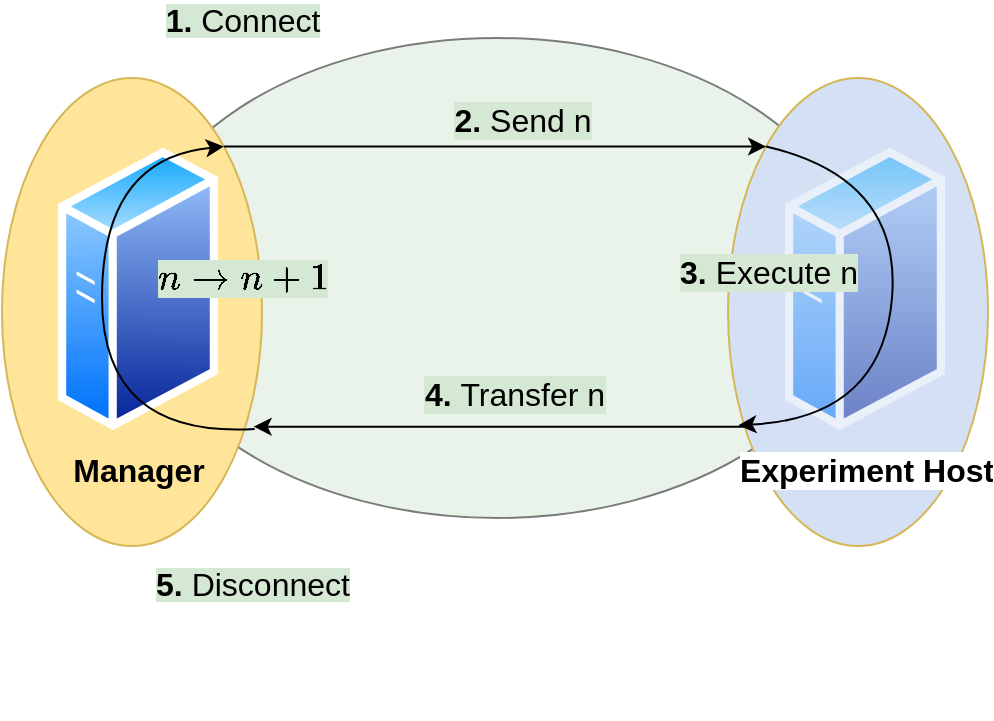 <mxfile pages="4" version="11.2.5" type="device"><diagram id="jKR84OO0y7PQxvEtpUbT" name="Query"><mxGraphModel dx="1038" dy="501" grid="1" gridSize="10" guides="1" tooltips="1" connect="1" arrows="1" fold="1" page="1" pageScale="1" pageWidth="827" pageHeight="1169" math="1" shadow="0"><root><mxCell id="8wYWl3xP8FOfJEQ-FhYc-0"/><mxCell id="8wYWl3xP8FOfJEQ-FhYc-1" parent="8wYWl3xP8FOfJEQ-FhYc-0"/><mxCell id="8wYWl3xP8FOfJEQ-FhYc-66" value="" style="ellipse;whiteSpace=wrap;html=1;fillColor=#D5E8D4;opacity=50;" parent="8wYWl3xP8FOfJEQ-FhYc-1" vertex="1"><mxGeometry x="135" y="630" width="365" height="240" as="geometry"/></mxCell><mxCell id="8wYWl3xP8FOfJEQ-FhYc-21" value="" style="edgeStyle=orthogonalEdgeStyle;rounded=0;orthogonalLoop=1;jettySize=auto;html=1;entryX=0.065;entryY=0.745;entryDx=0;entryDy=0;strokeColor=#000000;startArrow=classic;startFill=1;verticalAlign=bottom;exitX=0.968;exitY=0.745;exitDx=0;exitDy=0;endArrow=none;endFill=0;entryPerimeter=0;exitPerimeter=0;" parent="8wYWl3xP8FOfJEQ-FhYc-1" source="8wYWl3xP8FOfJEQ-FhYc-58" target="8wYWl3xP8FOfJEQ-FhYc-60" edge="1"><mxGeometry relative="1" as="geometry"><mxPoint x="553" y="169" as="sourcePoint"/><mxPoint x="341" y="162" as="targetPoint"/></mxGeometry></mxCell><mxCell id="8wYWl3xP8FOfJEQ-FhYc-58" value="" style="ellipse;whiteSpace=wrap;html=1;labelBackgroundColor=#FFE599;fontSize=16;fillColor=#FFE599;strokeColor=#d6b656;" parent="8wYWl3xP8FOfJEQ-FhYc-1" vertex="1"><mxGeometry x="70" y="650" width="130" height="234" as="geometry"/></mxCell><object label="&lt;b&gt;&lt;font style=&quot;font-size: 16px&quot;&gt;Manager&lt;/font&gt;&lt;/b&gt;" id="8wYWl3xP8FOfJEQ-FhYc-59"><mxCell style="aspect=fixed;perimeter=ellipsePerimeter;html=1;align=center;shadow=0;dashed=0;spacingTop=3;image;image=img/lib/active_directory/generic_server.svg;labelBackgroundColor=#FFE599;imageBackground=#FFE599;" parent="8wYWl3xP8FOfJEQ-FhYc-1" vertex="1"><mxGeometry x="98" y="684" width="80" height="143" as="geometry"/></mxCell></object><mxCell id="8wYWl3xP8FOfJEQ-FhYc-60" value="" style="ellipse;whiteSpace=wrap;html=1;labelBackgroundColor=#D4E1F5;fontSize=16;fillColor=#D4E1F5;strokeColor=#d6b656;" parent="8wYWl3xP8FOfJEQ-FhYc-1" vertex="1"><mxGeometry x="433" y="650" width="130" height="234" as="geometry"/></mxCell><mxCell id="8wYWl3xP8FOfJEQ-FhYc-61" value="&lt;b style=&quot;font-size: 16px&quot;&gt;Experiment Host&lt;/b&gt;" style="perimeter=ellipsePerimeter;html=1;align=center;shadow=0;dashed=0;spacingTop=3;image;image=img/lib/active_directory/generic_server.svg;opacity=50;fontSize=16;verticalAlign=top;aspect=fixed;" parent="8wYWl3xP8FOfJEQ-FhYc-1" vertex="1"><mxGeometry x="461.5" y="684" width="80" height="143" as="geometry"/></mxCell><mxCell id="8wYWl3xP8FOfJEQ-FhYc-63" value="" style="curved=1;endArrow=classic;html=1;entryX=0.04;entryY=0.742;entryDx=0;entryDy=0;entryPerimeter=0;exitX=0;exitY=0;exitDx=0;exitDy=0;" parent="8wYWl3xP8FOfJEQ-FhYc-1" source="8wYWl3xP8FOfJEQ-FhYc-60" target="8wYWl3xP8FOfJEQ-FhYc-60" edge="1"><mxGeometry width="50" height="50" relative="1" as="geometry"><mxPoint x="-20" y="1080" as="sourcePoint"/><mxPoint x="30" y="1030" as="targetPoint"/><Array as="points"><mxPoint x="520" y="700"/><mxPoint x="510" y="820"/></Array></mxGeometry></mxCell><mxCell id="8wYWl3xP8FOfJEQ-FhYc-64" value="&lt;font style=&quot;font-size: 16px&quot;&gt;&lt;b&gt;4.&lt;/b&gt;&amp;nbsp;Transfer n&lt;/font&gt;" style="text;html=1;resizable=0;points=[];align=center;verticalAlign=middle;labelBackgroundColor=#D5E8D4;" parent="8wYWl3xP8FOfJEQ-FhYc-1" vertex="1" connectable="0"><mxGeometry x="335" y="820" as="geometry"><mxPoint x="-9" y="-12" as="offset"/></mxGeometry></mxCell><mxCell id="8wYWl3xP8FOfJEQ-FhYc-65" value="&lt;font style=&quot;font-size: 16px&quot;&gt;&lt;b&gt;3.&lt;/b&gt;&amp;nbsp;Execute n&lt;/font&gt;" style="text;html=1;resizable=0;points=[];align=center;verticalAlign=middle;labelBackgroundColor=#D5E8D4;" parent="8wYWl3xP8FOfJEQ-FhYc-1" vertex="1" connectable="0"><mxGeometry x="461.5" y="759" as="geometry"><mxPoint x="-9" y="-12" as="offset"/></mxGeometry></mxCell><mxCell id="8wYWl3xP8FOfJEQ-FhYc-44" value="" style="edgeStyle=orthogonalEdgeStyle;rounded=0;orthogonalLoop=1;jettySize=auto;html=1;exitX=1;exitY=0;exitDx=0;exitDy=0;entryX=0;entryY=0;entryDx=0;entryDy=0;" parent="8wYWl3xP8FOfJEQ-FhYc-1" source="8wYWl3xP8FOfJEQ-FhYc-58" target="8wYWl3xP8FOfJEQ-FhYc-60" edge="1"><mxGeometry relative="1" as="geometry"><mxPoint x="184.5" y="680" as="sourcePoint"/><mxPoint x="430" y="694" as="targetPoint"/><Array as="points"><mxPoint x="290" y="684"/><mxPoint x="290" y="684"/></Array></mxGeometry></mxCell><mxCell id="8wYWl3xP8FOfJEQ-FhYc-45" value="&lt;font style=&quot;font-size: 16px ; background-color: rgb(213 , 232 , 212)&quot;&gt;&lt;b&gt;1.&lt;/b&gt; Connect&lt;/font&gt;" style="text;html=1;resizable=0;points=[];align=center;verticalAlign=middle;labelBackgroundColor=#ffffff;" parent="8wYWl3xP8FOfJEQ-FhYc-44" vertex="1" connectable="0"><mxGeometry x="0.062" y="-3" relative="1" as="geometry"><mxPoint x="-135" y="-67" as="offset"/></mxGeometry></mxCell><mxCell id="8wYWl3xP8FOfJEQ-FhYc-62" value="&lt;font style=&quot;font-size: 16px&quot;&gt;&lt;b&gt;2.&lt;/b&gt; Send n&lt;/font&gt;" style="text;html=1;resizable=0;points=[];align=center;verticalAlign=middle;labelBackgroundColor=#D5E8D4;" parent="8wYWl3xP8FOfJEQ-FhYc-44" vertex="1" connectable="0"><mxGeometry x="0.278" y="2" relative="1" as="geometry"><mxPoint x="-24" y="-12" as="offset"/></mxGeometry></mxCell><mxCell id="HQURD59_PYa2rjkHIguP-2" value="&lt;font style=&quot;font-size: 16px ; background-color: rgb(213 , 232 , 212)&quot;&gt;&lt;b&gt;5.&lt;/b&gt; Disconnect&lt;/font&gt;" style="text;html=1;resizable=0;points=[];align=center;verticalAlign=middle;labelBackgroundColor=#ffffff;" parent="8wYWl3xP8FOfJEQ-FhYc-1" vertex="1" connectable="0"><mxGeometry x="330" y="970" as="geometry"><mxPoint x="-135" y="-67" as="offset"/></mxGeometry></mxCell><mxCell id="AtLNsYLuB7T-AKXTrCfB-1" value="" style="curved=1;endArrow=classic;html=1;entryX=1;entryY=0;entryDx=0;entryDy=0;exitX=0.972;exitY=0.75;exitDx=0;exitDy=0;exitPerimeter=0;" edge="1" parent="8wYWl3xP8FOfJEQ-FhYc-1" source="8wYWl3xP8FOfJEQ-FhYc-58" target="8wYWl3xP8FOfJEQ-FhYc-58"><mxGeometry width="50" height="50" relative="1" as="geometry"><mxPoint x="190" y="820" as="sourcePoint"/><mxPoint x="110" y="510" as="targetPoint"/><Array as="points"><mxPoint x="120" y="830"/><mxPoint x="120" y="690"/></Array></mxGeometry></mxCell><mxCell id="AtLNsYLuB7T-AKXTrCfB-2" value="`n \rightarrow n+1`" style="text;html=1;resizable=0;points=[];align=center;verticalAlign=middle;labelBackgroundColor=#D5E8D4;fontSize=16;" vertex="1" connectable="0" parent="AtLNsYLuB7T-AKXTrCfB-1"><mxGeometry x="-0.559" y="-24" relative="1" as="geometry"><mxPoint x="56" y="-55" as="offset"/></mxGeometry></mxCell></root></mxGraphModel></diagram><diagram id="GrKJNUX3C2VSUjE6Krfa" name="Basics"><mxGraphModel dx="1038" dy="550" grid="1" gridSize="10" guides="1" tooltips="1" connect="1" arrows="1" fold="1" page="1" pageScale="1" pageWidth="827" pageHeight="1169" math="0" shadow="0"><root><mxCell id="tcbb86HYriHoZvRksOIF-0"/><mxCell id="tcbb86HYriHoZvRksOIF-1" parent="tcbb86HYriHoZvRksOIF-0"/><mxCell id="tcbb86HYriHoZvRksOIF-2" value="" style="ellipse;whiteSpace=wrap;html=1;fillColor=#D5E8D4;opacity=50;" parent="tcbb86HYriHoZvRksOIF-1" vertex="1"><mxGeometry x="145" y="962.8" width="365" height="240" as="geometry"/></mxCell><mxCell id="tcbb86HYriHoZvRksOIF-3" value="" style="edgeStyle=orthogonalEdgeStyle;rounded=0;orthogonalLoop=1;jettySize=auto;html=1;entryX=0.06;entryY=0.248;entryDx=0;entryDy=0;strokeColor=#000000;startArrow=classic;startFill=1;verticalAlign=bottom;exitX=0.926;exitY=0.248;exitDx=0;exitDy=0;endArrow=none;endFill=0;entryPerimeter=0;exitPerimeter=0;" parent="tcbb86HYriHoZvRksOIF-1" source="tcbb86HYriHoZvRksOIF-4" target="tcbb86HYriHoZvRksOIF-6" edge="1"><mxGeometry relative="1" as="geometry"><mxPoint x="563" y="501.8" as="sourcePoint"/><mxPoint x="351" y="494.8" as="targetPoint"/><Array as="points"><mxPoint x="206" y="1041"/><mxPoint x="206" y="1040"/><mxPoint x="451" y="1040"/></Array></mxGeometry></mxCell><mxCell id="tcbb86HYriHoZvRksOIF-4" value="" style="ellipse;whiteSpace=wrap;html=1;labelBackgroundColor=#FFE599;fontSize=16;fillColor=#FFE599;strokeColor=#d6b656;" parent="tcbb86HYriHoZvRksOIF-1" vertex="1"><mxGeometry x="80" y="982.8" width="130" height="234" as="geometry"/></mxCell><object label="&lt;b&gt;&lt;font style=&quot;font-size: 16px&quot;&gt;Manager&lt;/font&gt;&lt;/b&gt;" id="tcbb86HYriHoZvRksOIF-5"><mxCell style="aspect=fixed;perimeter=ellipsePerimeter;html=1;align=center;shadow=0;dashed=0;spacingTop=3;image;image=img/lib/active_directory/generic_server.svg;labelBackgroundColor=#FFE599;imageBackground=#FFE599;" parent="tcbb86HYriHoZvRksOIF-1" vertex="1"><mxGeometry x="108" y="1016.8" width="80" height="143" as="geometry"/></mxCell></object><mxCell id="tcbb86HYriHoZvRksOIF-6" value="" style="ellipse;whiteSpace=wrap;html=1;labelBackgroundColor=#D4E1F5;fontSize=16;fillColor=#D4E1F5;strokeColor=#d6b656;" parent="tcbb86HYriHoZvRksOIF-1" vertex="1"><mxGeometry x="443" y="982.8" width="130" height="234" as="geometry"/></mxCell><mxCell id="tcbb86HYriHoZvRksOIF-7" value="&lt;b style=&quot;font-size: 16px&quot;&gt;Experiment Host&lt;/b&gt;" style="perimeter=ellipsePerimeter;html=1;align=center;shadow=0;dashed=0;spacingTop=3;image;image=img/lib/active_directory/generic_server.svg;opacity=50;fontSize=16;verticalAlign=top;aspect=fixed;" parent="tcbb86HYriHoZvRksOIF-1" vertex="1"><mxGeometry x="471.5" y="1016.8" width="80" height="143" as="geometry"/></mxCell><mxCell id="tcbb86HYriHoZvRksOIF-8" value="" style="curved=1;endArrow=classic;html=1;entryX=0.103;entryY=0.244;entryDx=0;entryDy=0;entryPerimeter=0;exitX=0;exitY=0;exitDx=0;exitDy=0;" parent="tcbb86HYriHoZvRksOIF-1" source="tcbb86HYriHoZvRksOIF-6" target="tcbb86HYriHoZvRksOIF-6" edge="1"><mxGeometry width="50" height="50" relative="1" as="geometry"><mxPoint x="-10" y="1412.8" as="sourcePoint"/><mxPoint x="40" y="1362.8" as="targetPoint"/><Array as="points"><mxPoint x="490" y="1017"/><mxPoint x="490" y="1040"/></Array></mxGeometry></mxCell><mxCell id="tcbb86HYriHoZvRksOIF-9" value="" style="edgeStyle=orthogonalEdgeStyle;rounded=0;orthogonalLoop=1;jettySize=auto;html=1;exitX=1;exitY=0;exitDx=0;exitDy=0;entryX=0;entryY=0;entryDx=0;entryDy=0;" parent="tcbb86HYriHoZvRksOIF-1" source="tcbb86HYriHoZvRksOIF-4" target="tcbb86HYriHoZvRksOIF-6" edge="1"><mxGeometry relative="1" as="geometry"><mxPoint x="194.5" y="1012.8" as="sourcePoint"/><mxPoint x="440" y="1026.8" as="targetPoint"/><Array as="points"><mxPoint x="300" y="1016.8"/><mxPoint x="300" y="1016.8"/></Array></mxGeometry></mxCell><mxCell id="tcbb86HYriHoZvRksOIF-10" value="&lt;span style=&quot;font-size: 16px&quot;&gt;&lt;b&gt;Connection 1&lt;/b&gt;&lt;/span&gt;" style="text;html=1;resizable=0;points=[];align=center;verticalAlign=middle;labelBackgroundColor=#D5E8D4;" parent="tcbb86HYriHoZvRksOIF-9" vertex="1" connectable="0"><mxGeometry x="0.278" y="2" relative="1" as="geometry"><mxPoint x="-31" y="13" as="offset"/></mxGeometry></mxCell><mxCell id="tcbb86HYriHoZvRksOIF-11" value="" style="edgeStyle=orthogonalEdgeStyle;rounded=0;orthogonalLoop=1;jettySize=auto;html=1;entryX=0.06;entryY=0.248;entryDx=0;entryDy=0;strokeColor=#000000;startArrow=classic;startFill=1;verticalAlign=bottom;endArrow=none;endFill=0;entryPerimeter=0;" parent="tcbb86HYriHoZvRksOIF-1" edge="1"><mxGeometry relative="1" as="geometry"><mxPoint x="210" y="1100" as="sourcePoint"/><mxPoint x="448" y="1100" as="targetPoint"/><Array as="points"><mxPoint x="360" y="1100"/><mxPoint x="360" y="1100"/></Array></mxGeometry></mxCell><mxCell id="tcbb86HYriHoZvRksOIF-12" value="" style="curved=1;endArrow=classic;html=1;exitX=0.054;exitY=0.398;exitDx=0;exitDy=0;exitPerimeter=0;" parent="tcbb86HYriHoZvRksOIF-1" source="tcbb86HYriHoZvRksOIF-6" edge="1"><mxGeometry width="50" height="50" relative="1" as="geometry"><mxPoint x="458.538" y="1076.068" as="sourcePoint"/><mxPoint x="440" y="1099" as="targetPoint"/><Array as="points"><mxPoint x="486.5" y="1076"/><mxPoint x="486.5" y="1099"/></Array></mxGeometry></mxCell><mxCell id="tcbb86HYriHoZvRksOIF-13" value="" style="edgeStyle=orthogonalEdgeStyle;rounded=0;orthogonalLoop=1;jettySize=auto;html=1;" parent="tcbb86HYriHoZvRksOIF-1" edge="1"><mxGeometry relative="1" as="geometry"><mxPoint x="210" y="1076" as="sourcePoint"/><mxPoint x="450" y="1076" as="targetPoint"/><Array as="points"><mxPoint x="296.5" y="1075.8"/><mxPoint x="296.5" y="1075.8"/></Array></mxGeometry></mxCell><mxCell id="tcbb86HYriHoZvRksOIF-14" value="&lt;span style=&quot;font-size: 16px&quot;&gt;&lt;b&gt;Connection 2&lt;/b&gt;&lt;/span&gt;" style="text;html=1;resizable=0;points=[];align=center;verticalAlign=middle;labelBackgroundColor=#D5E8D4;" parent="tcbb86HYriHoZvRksOIF-13" vertex="1" connectable="0"><mxGeometry x="0.278" y="2" relative="1" as="geometry"><mxPoint x="-31" y="13" as="offset"/></mxGeometry></mxCell><mxCell id="tcbb86HYriHoZvRksOIF-15" value="" style="edgeStyle=orthogonalEdgeStyle;rounded=0;orthogonalLoop=1;jettySize=auto;html=1;entryX=0.06;entryY=0.248;entryDx=0;entryDy=0;strokeColor=#000000;startArrow=classic;startFill=1;verticalAlign=bottom;exitX=0.926;exitY=0.248;exitDx=0;exitDy=0;endArrow=none;endFill=0;entryPerimeter=0;exitPerimeter=0;" parent="tcbb86HYriHoZvRksOIF-1" edge="1"><mxGeometry relative="1" as="geometry"><mxPoint x="199" y="1160" as="sourcePoint"/><mxPoint x="450" y="1160" as="targetPoint"/><Array as="points"><mxPoint x="205" y="1160"/><mxPoint x="205" y="1159"/><mxPoint x="450" y="1159"/></Array></mxGeometry></mxCell><mxCell id="tcbb86HYriHoZvRksOIF-16" value="" style="curved=1;endArrow=classic;html=1;entryX=0.103;entryY=0.244;entryDx=0;entryDy=0;entryPerimeter=0;exitX=0.011;exitY=0.662;exitDx=0;exitDy=0;exitPerimeter=0;" parent="tcbb86HYriHoZvRksOIF-1" source="tcbb86HYriHoZvRksOIF-6" edge="1"><mxGeometry width="50" height="50" relative="1" as="geometry"><mxPoint x="461.038" y="1136.068" as="sourcePoint"/><mxPoint x="455.39" y="1158.896" as="targetPoint"/><Array as="points"><mxPoint x="489" y="1136"/><mxPoint x="489" y="1159"/></Array></mxGeometry></mxCell><mxCell id="tcbb86HYriHoZvRksOIF-17" value="" style="edgeStyle=orthogonalEdgeStyle;rounded=0;orthogonalLoop=1;jettySize=auto;html=1;" parent="tcbb86HYriHoZvRksOIF-1" edge="1"><mxGeometry relative="1" as="geometry"><mxPoint x="210" y="1136" as="sourcePoint"/><mxPoint x="450" y="1136" as="targetPoint"/><Array as="points"><mxPoint x="299" y="1135.8"/><mxPoint x="299" y="1135.8"/></Array></mxGeometry></mxCell><mxCell id="tcbb86HYriHoZvRksOIF-18" value="&lt;span style=&quot;font-size: 16px&quot;&gt;&lt;b&gt;Connection n&lt;/b&gt;&lt;/span&gt;" style="text;html=1;resizable=0;points=[];align=center;verticalAlign=middle;labelBackgroundColor=#D5E8D4;" parent="tcbb86HYriHoZvRksOIF-17" vertex="1" connectable="0"><mxGeometry x="0.278" y="2" relative="1" as="geometry"><mxPoint x="-31" y="13" as="offset"/></mxGeometry></mxCell><mxCell id="tcbb86HYriHoZvRksOIF-19" value="&lt;font style=&quot;font-size: 16px&quot;&gt;&lt;b&gt;......&lt;/b&gt;&lt;/font&gt;" style="text;html=1;resizable=0;points=[];autosize=1;align=left;verticalAlign=top;spacingTop=-4;rotation=90;" parent="tcbb86HYriHoZvRksOIF-1" vertex="1"><mxGeometry x="320" y="1113" width="40" height="20" as="geometry"/></mxCell></root></mxGraphModel></diagram><diagram id="amid21BqmSEOfLtDwbM7" name="Benchmarking"><mxGraphModel dx="1038" dy="501" grid="1" gridSize="10" guides="1" tooltips="1" connect="1" arrows="1" fold="1" page="1" pageScale="1" pageWidth="827" pageHeight="1169" math="0" shadow="0"><root><mxCell id="bGE5lz1lObsd8K3pjm_2-0"/><mxCell id="bGE5lz1lObsd8K3pjm_2-1" parent="bGE5lz1lObsd8K3pjm_2-0"/><mxCell id="YYTn5vS8Q1GtmbT-RhYi-0" value="" style="ellipse;whiteSpace=wrap;html=1;fillColor=#D5E8D4;opacity=50;textOpacity=50;" vertex="1" parent="bGE5lz1lObsd8K3pjm_2-1"><mxGeometry x="145" y="962.8" width="365" height="240" as="geometry"/></mxCell><mxCell id="YYTn5vS8Q1GtmbT-RhYi-1" value="" style="edgeStyle=orthogonalEdgeStyle;rounded=0;orthogonalLoop=1;jettySize=auto;html=1;entryX=0.06;entryY=0.248;entryDx=0;entryDy=0;strokeColor=#000000;startArrow=classic;startFill=1;verticalAlign=bottom;exitX=0.926;exitY=0.248;exitDx=0;exitDy=0;endArrow=none;endFill=0;entryPerimeter=0;exitPerimeter=0;textOpacity=50;" edge="1" parent="bGE5lz1lObsd8K3pjm_2-1" source="YYTn5vS8Q1GtmbT-RhYi-2" target="YYTn5vS8Q1GtmbT-RhYi-4"><mxGeometry relative="1" as="geometry"><mxPoint x="563" y="501.8" as="sourcePoint"/><mxPoint x="351" y="494.8" as="targetPoint"/><Array as="points"><mxPoint x="206" y="1041"/><mxPoint x="206" y="1040"/><mxPoint x="451" y="1040"/></Array></mxGeometry></mxCell><mxCell id="YYTn5vS8Q1GtmbT-RhYi-2" value="" style="ellipse;whiteSpace=wrap;html=1;labelBackgroundColor=#FFE599;fontSize=16;fillColor=#FFE599;strokeColor=#d6b656;" vertex="1" parent="bGE5lz1lObsd8K3pjm_2-1"><mxGeometry x="80" y="982.8" width="130" height="234" as="geometry"/></mxCell><object label="&lt;b&gt;&lt;font style=&quot;font-size: 16px&quot;&gt;Manager&lt;/font&gt;&lt;/b&gt;" id="YYTn5vS8Q1GtmbT-RhYi-3"><mxCell style="aspect=fixed;perimeter=ellipsePerimeter;html=1;align=center;shadow=0;dashed=0;spacingTop=3;image;image=img/lib/active_directory/generic_server.svg;labelBackgroundColor=#FFE599;imageBackground=#FFE599;" vertex="1" parent="bGE5lz1lObsd8K3pjm_2-1"><mxGeometry x="108" y="1016.8" width="80" height="143" as="geometry"/></mxCell></object><mxCell id="YYTn5vS8Q1GtmbT-RhYi-4" value="" style="ellipse;whiteSpace=wrap;html=1;labelBackgroundColor=#D4E1F5;fontSize=16;fillColor=#D4E1F5;strokeColor=#d6b656;" vertex="1" parent="bGE5lz1lObsd8K3pjm_2-1"><mxGeometry x="443" y="982.8" width="130" height="234" as="geometry"/></mxCell><mxCell id="YYTn5vS8Q1GtmbT-RhYi-5" value="&lt;b style=&quot;font-size: 16px&quot;&gt;Experiment Host&lt;/b&gt;" style="perimeter=ellipsePerimeter;html=1;align=center;shadow=0;dashed=0;spacingTop=3;image;image=img/lib/active_directory/generic_server.svg;opacity=50;fontSize=16;verticalAlign=top;aspect=fixed;" vertex="1" parent="bGE5lz1lObsd8K3pjm_2-1"><mxGeometry x="471.5" y="1016.8" width="80" height="143" as="geometry"/></mxCell><mxCell id="YYTn5vS8Q1GtmbT-RhYi-6" value="" style="curved=1;endArrow=classic;html=1;entryX=0.103;entryY=0.244;entryDx=0;entryDy=0;entryPerimeter=0;exitX=0;exitY=0;exitDx=0;exitDy=0;textOpacity=50;" edge="1" parent="bGE5lz1lObsd8K3pjm_2-1" source="YYTn5vS8Q1GtmbT-RhYi-4" target="YYTn5vS8Q1GtmbT-RhYi-4"><mxGeometry width="50" height="50" relative="1" as="geometry"><mxPoint x="-10" y="1412.8" as="sourcePoint"/><mxPoint x="40" y="1362.8" as="targetPoint"/><Array as="points"><mxPoint x="490" y="1017"/><mxPoint x="490" y="1040"/></Array></mxGeometry></mxCell><mxCell id="YYTn5vS8Q1GtmbT-RhYi-7" value="" style="edgeStyle=orthogonalEdgeStyle;rounded=0;orthogonalLoop=1;jettySize=auto;html=1;exitX=1;exitY=0;exitDx=0;exitDy=0;entryX=0;entryY=0;entryDx=0;entryDy=0;textOpacity=50;" edge="1" parent="bGE5lz1lObsd8K3pjm_2-1" source="YYTn5vS8Q1GtmbT-RhYi-2" target="YYTn5vS8Q1GtmbT-RhYi-4"><mxGeometry relative="1" as="geometry"><mxPoint x="194.5" y="1012.8" as="sourcePoint"/><mxPoint x="440" y="1026.8" as="targetPoint"/><Array as="points"><mxPoint x="300" y="1016.8"/><mxPoint x="300" y="1016.8"/></Array></mxGeometry></mxCell><mxCell id="YYTn5vS8Q1GtmbT-RhYi-8" value="&lt;span style=&quot;font-size: 16px&quot;&gt;&lt;b&gt;Connection 1&lt;/b&gt;&lt;/span&gt;" style="text;html=1;resizable=0;points=[];align=center;verticalAlign=middle;labelBackgroundColor=#D5E8D4;textOpacity=50;" vertex="1" connectable="0" parent="YYTn5vS8Q1GtmbT-RhYi-7"><mxGeometry x="0.278" y="2" relative="1" as="geometry"><mxPoint x="-31" y="13" as="offset"/></mxGeometry></mxCell><mxCell id="YYTn5vS8Q1GtmbT-RhYi-9" value="" style="edgeStyle=orthogonalEdgeStyle;rounded=0;orthogonalLoop=1;jettySize=auto;html=1;entryX=0.06;entryY=0.248;entryDx=0;entryDy=0;strokeColor=#000000;startArrow=classic;startFill=1;verticalAlign=bottom;endArrow=none;endFill=0;entryPerimeter=0;textOpacity=50;" edge="1" parent="bGE5lz1lObsd8K3pjm_2-1"><mxGeometry relative="1" as="geometry"><mxPoint x="210" y="1100" as="sourcePoint"/><mxPoint x="448" y="1100" as="targetPoint"/><Array as="points"><mxPoint x="360" y="1100"/><mxPoint x="360" y="1100"/></Array></mxGeometry></mxCell><mxCell id="YYTn5vS8Q1GtmbT-RhYi-10" value="" style="curved=1;endArrow=classic;html=1;exitX=0.054;exitY=0.398;exitDx=0;exitDy=0;exitPerimeter=0;textOpacity=50;" edge="1" parent="bGE5lz1lObsd8K3pjm_2-1" source="YYTn5vS8Q1GtmbT-RhYi-4"><mxGeometry width="50" height="50" relative="1" as="geometry"><mxPoint x="458.538" y="1076.068" as="sourcePoint"/><mxPoint x="440" y="1099" as="targetPoint"/><Array as="points"><mxPoint x="486.5" y="1076"/><mxPoint x="486.5" y="1099"/></Array></mxGeometry></mxCell><mxCell id="YYTn5vS8Q1GtmbT-RhYi-11" value="" style="edgeStyle=orthogonalEdgeStyle;rounded=0;orthogonalLoop=1;jettySize=auto;html=1;textOpacity=50;" edge="1" parent="bGE5lz1lObsd8K3pjm_2-1"><mxGeometry relative="1" as="geometry"><mxPoint x="210" y="1076" as="sourcePoint"/><mxPoint x="450" y="1076" as="targetPoint"/><Array as="points"><mxPoint x="296.5" y="1075.8"/><mxPoint x="296.5" y="1075.8"/></Array></mxGeometry></mxCell><mxCell id="YYTn5vS8Q1GtmbT-RhYi-12" value="&lt;span style=&quot;font-size: 16px&quot;&gt;&lt;b&gt;Connection 2&lt;/b&gt;&lt;/span&gt;" style="text;html=1;resizable=0;points=[];align=center;verticalAlign=middle;labelBackgroundColor=#D5E8D4;textOpacity=50;" vertex="1" connectable="0" parent="YYTn5vS8Q1GtmbT-RhYi-11"><mxGeometry x="0.278" y="2" relative="1" as="geometry"><mxPoint x="-31" y="13" as="offset"/></mxGeometry></mxCell><mxCell id="YYTn5vS8Q1GtmbT-RhYi-13" value="" style="edgeStyle=orthogonalEdgeStyle;rounded=0;orthogonalLoop=1;jettySize=auto;html=1;entryX=0.06;entryY=0.248;entryDx=0;entryDy=0;strokeColor=#000000;startArrow=classic;startFill=1;verticalAlign=bottom;exitX=0.926;exitY=0.248;exitDx=0;exitDy=0;endArrow=none;endFill=0;entryPerimeter=0;exitPerimeter=0;textOpacity=50;" edge="1" parent="bGE5lz1lObsd8K3pjm_2-1"><mxGeometry relative="1" as="geometry"><mxPoint x="199" y="1160" as="sourcePoint"/><mxPoint x="450" y="1160" as="targetPoint"/><Array as="points"><mxPoint x="205" y="1160"/><mxPoint x="205" y="1159"/><mxPoint x="450" y="1159"/></Array></mxGeometry></mxCell><mxCell id="YYTn5vS8Q1GtmbT-RhYi-14" value="" style="curved=1;endArrow=classic;html=1;entryX=0.103;entryY=0.244;entryDx=0;entryDy=0;entryPerimeter=0;exitX=0.011;exitY=0.662;exitDx=0;exitDy=0;exitPerimeter=0;textOpacity=50;" edge="1" parent="bGE5lz1lObsd8K3pjm_2-1" source="YYTn5vS8Q1GtmbT-RhYi-4"><mxGeometry width="50" height="50" relative="1" as="geometry"><mxPoint x="461.038" y="1136.068" as="sourcePoint"/><mxPoint x="455.39" y="1158.896" as="targetPoint"/><Array as="points"><mxPoint x="489" y="1136"/><mxPoint x="489" y="1159"/></Array></mxGeometry></mxCell><mxCell id="YYTn5vS8Q1GtmbT-RhYi-15" value="" style="edgeStyle=orthogonalEdgeStyle;rounded=0;orthogonalLoop=1;jettySize=auto;html=1;textOpacity=50;" edge="1" parent="bGE5lz1lObsd8K3pjm_2-1"><mxGeometry relative="1" as="geometry"><mxPoint x="210" y="1136" as="sourcePoint"/><mxPoint x="450" y="1136" as="targetPoint"/><Array as="points"><mxPoint x="299" y="1135.8"/><mxPoint x="299" y="1135.8"/></Array></mxGeometry></mxCell><mxCell id="YYTn5vS8Q1GtmbT-RhYi-16" value="&lt;span style=&quot;font-size: 16px&quot;&gt;&lt;b&gt;Connection n&lt;/b&gt;&lt;/span&gt;" style="text;html=1;resizable=0;points=[];align=center;verticalAlign=middle;labelBackgroundColor=#D5E8D4;textOpacity=50;" vertex="1" connectable="0" parent="YYTn5vS8Q1GtmbT-RhYi-15"><mxGeometry x="0.278" y="2" relative="1" as="geometry"><mxPoint x="-31" y="13" as="offset"/></mxGeometry></mxCell><mxCell id="YYTn5vS8Q1GtmbT-RhYi-17" value="&lt;font style=&quot;font-size: 16px&quot;&gt;&lt;b&gt;......&lt;/b&gt;&lt;/font&gt;" style="text;html=1;resizable=0;points=[];autosize=1;align=left;verticalAlign=top;spacingTop=-4;rotation=90;textOpacity=50;" vertex="1" parent="bGE5lz1lObsd8K3pjm_2-1"><mxGeometry x="320" y="1113" width="40" height="20" as="geometry"/></mxCell><mxCell id="YYTn5vS8Q1GtmbT-RhYi-22" value="" style="group" vertex="1" connectable="0" parent="bGE5lz1lObsd8K3pjm_2-1"><mxGeometry x="267" y="1022.5" width="121" height="121" as="geometry"/></mxCell><mxCell id="YYTn5vS8Q1GtmbT-RhYi-20" value="" style="ellipse;whiteSpace=wrap;html=1;aspect=fixed;fillColor=#FFF2CC;" vertex="1" parent="YYTn5vS8Q1GtmbT-RhYi-22"><mxGeometry width="121" height="121" as="geometry"/></mxCell><mxCell id="YYTn5vS8Q1GtmbT-RhYi-19" value="" style="shape=image;html=1;verticalAlign=top;verticalLabelPosition=bottom;labelBackgroundColor=#ffffff;imageAspect=0;aspect=fixed;image=https://cdn1.iconfinder.com/data/icons/hawcons/32/699882-icon-23-stop-watch-128.png;imageBackground=none;imageBorder=none;" vertex="1" parent="YYTn5vS8Q1GtmbT-RhYi-22"><mxGeometry x="24" y="17" width="77" height="77" as="geometry"/></mxCell></root></mxGraphModel></diagram><diagram id="tHagz3NOXlS3oARdtklo" name="Compare"><mxGraphModel dx="1038" dy="-619" grid="1" gridSize="10" guides="1" tooltips="1" connect="1" arrows="1" fold="1" page="1" pageScale="1" pageWidth="827" pageHeight="1169" math="0" shadow="0"><root><mxCell id="GRI7G_vRI1tBuDw0nf8K-0"/><mxCell id="GRI7G_vRI1tBuDw0nf8K-1" parent="GRI7G_vRI1tBuDw0nf8K-0"/><mxCell id="GRI7G_vRI1tBuDw0nf8K-2" value="" style="group;aspect=fixed;" parent="GRI7G_vRI1tBuDw0nf8K-1" vertex="1" connectable="0"><mxGeometry x="450.5" y="1495.3" width="76" height="138" as="geometry"/></mxCell><mxCell id="GRI7G_vRI1tBuDw0nf8K-3" value="" style="ellipse;whiteSpace=wrap;html=1;labelBackgroundColor=#D4E1F5;fontSize=16;fillColor=#D4E1F5;strokeColor=#d6b656;aspect=fixed;" parent="GRI7G_vRI1tBuDw0nf8K-2" vertex="1"><mxGeometry width="76" height="136.8" as="geometry"/></mxCell><mxCell id="GRI7G_vRI1tBuDw0nf8K-4" value="&lt;b style=&quot;font-size: 16px&quot;&gt;Experiment Host B&lt;/b&gt;" style="perimeter=ellipsePerimeter;html=1;align=center;shadow=0;dashed=0;spacingTop=3;image;image=img/lib/active_directory/generic_server.svg;opacity=50;fontSize=16;verticalAlign=top;aspect=fixed;" parent="GRI7G_vRI1tBuDw0nf8K-2" vertex="1"><mxGeometry x="16.662" y="20.051" width="46.769" height="83.6" as="geometry"/></mxCell><mxCell id="GRI7G_vRI1tBuDw0nf8K-5" value="" style="group;aspect=fixed;" parent="GRI7G_vRI1tBuDw0nf8K-1" vertex="1" connectable="0"><mxGeometry x="450.5" y="1337.5" width="76" height="138" as="geometry"/></mxCell><mxCell id="GRI7G_vRI1tBuDw0nf8K-6" value="" style="ellipse;whiteSpace=wrap;html=1;labelBackgroundColor=#D4E1F5;fontSize=16;fillColor=#D4E1F5;strokeColor=#d6b656;aspect=fixed;" parent="GRI7G_vRI1tBuDw0nf8K-5" vertex="1"><mxGeometry width="76" height="136.8" as="geometry"/></mxCell><mxCell id="GRI7G_vRI1tBuDw0nf8K-7" value="&lt;b style=&quot;font-size: 16px&quot;&gt;Experiment Host A&lt;/b&gt;" style="perimeter=ellipsePerimeter;html=1;align=center;shadow=0;dashed=0;spacingTop=3;image;image=img/lib/active_directory/generic_server.svg;opacity=50;fontSize=16;verticalAlign=top;aspect=fixed;" parent="GRI7G_vRI1tBuDw0nf8K-5" vertex="1"><mxGeometry x="16.662" y="20.051" width="46.769" height="83.6" as="geometry"/></mxCell><mxCell id="GRI7G_vRI1tBuDw0nf8K-8" value="" style="group;aspect=fixed;" parent="GRI7G_vRI1tBuDw0nf8K-1" vertex="1" connectable="0"><mxGeometry x="450.5" y="1656.5" width="76" height="138" as="geometry"/></mxCell><mxCell id="GRI7G_vRI1tBuDw0nf8K-9" value="" style="ellipse;whiteSpace=wrap;html=1;labelBackgroundColor=#D4E1F5;fontSize=16;fillColor=#D4E1F5;strokeColor=#d6b656;aspect=fixed;" parent="GRI7G_vRI1tBuDw0nf8K-8" vertex="1"><mxGeometry width="76" height="136.8" as="geometry"/></mxCell><mxCell id="GRI7G_vRI1tBuDw0nf8K-10" value="&lt;b style=&quot;font-size: 16px&quot;&gt;Experiment Host C&lt;/b&gt;" style="perimeter=ellipsePerimeter;html=1;align=center;shadow=0;dashed=0;spacingTop=3;image;image=img/lib/active_directory/generic_server.svg;opacity=50;fontSize=16;verticalAlign=top;aspect=fixed;" parent="GRI7G_vRI1tBuDw0nf8K-8" vertex="1"><mxGeometry x="16.662" y="20.051" width="46.769" height="83.6" as="geometry"/></mxCell><mxCell id="GRI7G_vRI1tBuDw0nf8K-11" value="Connect" style="ellipse;whiteSpace=wrap;html=1;fillColor=#D5E8D4;opacity=50;rotation=-15;" parent="GRI7G_vRI1tBuDw0nf8K-1" vertex="1"><mxGeometry x="251" y="1418.5" width="190" height="45" as="geometry"/></mxCell><mxCell id="GRI7G_vRI1tBuDw0nf8K-12" value="Connect" style="ellipse;whiteSpace=wrap;html=1;fillColor=#D5E8D4;opacity=50;rotation=0;" parent="GRI7G_vRI1tBuDw0nf8K-1" vertex="1"><mxGeometry x="280.5" y="1541.8" width="159" height="45" as="geometry"/></mxCell><mxCell id="GRI7G_vRI1tBuDw0nf8K-13" value="Connect" style="ellipse;whiteSpace=wrap;html=1;fillColor=#D5E8D4;opacity=50;rotation=15;" parent="GRI7G_vRI1tBuDw0nf8K-1" vertex="1"><mxGeometry x="251" y="1677.5" width="190" height="45" as="geometry"/></mxCell><mxCell id="GRI7G_vRI1tBuDw0nf8K-14" value="" style="group" parent="GRI7G_vRI1tBuDw0nf8K-1" vertex="1" connectable="0"><mxGeometry x="145" y="1447.3" width="130" height="234" as="geometry"/></mxCell><mxCell id="GRI7G_vRI1tBuDw0nf8K-15" value="" style="ellipse;whiteSpace=wrap;html=1;labelBackgroundColor=#FFE599;fontSize=16;fillColor=#FFE599;strokeColor=#d6b656;" parent="GRI7G_vRI1tBuDw0nf8K-14" vertex="1"><mxGeometry width="130" height="234" as="geometry"/></mxCell><object label="&lt;b&gt;&lt;font style=&quot;font-size: 16px&quot;&gt;Manager&lt;/font&gt;&lt;/b&gt;" id="GRI7G_vRI1tBuDw0nf8K-16"><mxCell style="aspect=fixed;perimeter=ellipsePerimeter;html=1;align=center;shadow=0;dashed=0;spacingTop=3;image;image=img/lib/active_directory/generic_server.svg;labelBackgroundColor=#FFE599;imageBackground=#FFE599;" parent="GRI7G_vRI1tBuDw0nf8K-14" vertex="1"><mxGeometry x="28" y="34" width="80" height="143" as="geometry"/></mxCell></object></root></mxGraphModel></diagram></mxfile>